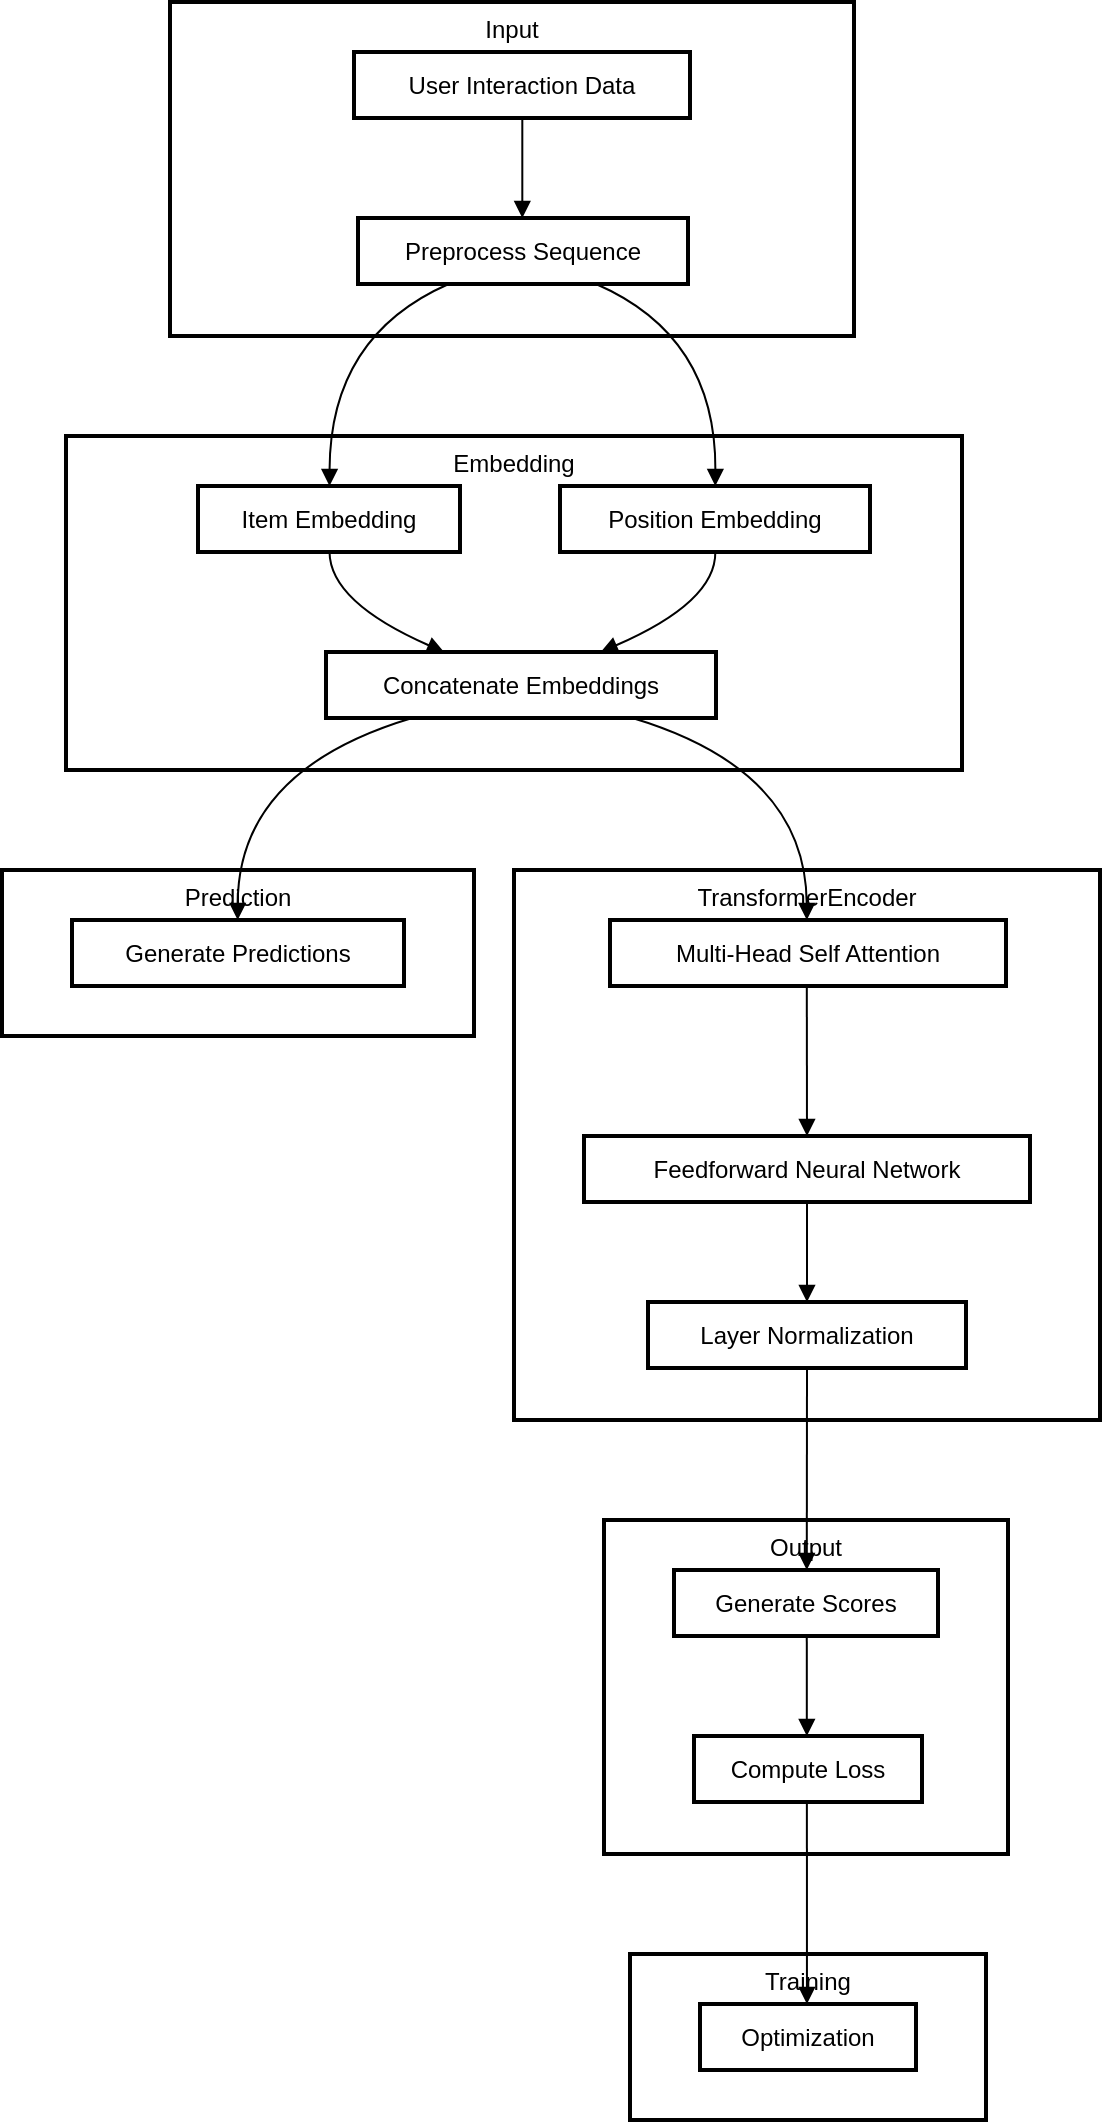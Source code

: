 <mxfile version="22.1.21" type="github">
  <diagram name="第 1 页" id="u-Xtk92zFgnUeWE1F7lc">
    <mxGraphModel dx="1050" dy="530" grid="1" gridSize="10" guides="1" tooltips="1" connect="1" arrows="1" fold="1" page="1" pageScale="1" pageWidth="826" pageHeight="1169" math="0" shadow="0">
      <root>
        <mxCell id="0" />
        <mxCell id="1" parent="0" />
        <mxCell id="9yjSx5g2hCQswpRjE6dP-1" value="Prediction" style="whiteSpace=wrap;strokeWidth=2;verticalAlign=top;" vertex="1" parent="1">
          <mxGeometry x="20" y="454" width="236" height="83" as="geometry" />
        </mxCell>
        <mxCell id="9yjSx5g2hCQswpRjE6dP-2" value="Generate Predictions" style="whiteSpace=wrap;strokeWidth=2;" vertex="1" parent="1">
          <mxGeometry x="55" y="479" width="166" height="33" as="geometry" />
        </mxCell>
        <mxCell id="9yjSx5g2hCQswpRjE6dP-3" value="Training" style="whiteSpace=wrap;strokeWidth=2;verticalAlign=top;" vertex="1" parent="1">
          <mxGeometry x="334" y="996" width="178" height="83" as="geometry" />
        </mxCell>
        <mxCell id="9yjSx5g2hCQswpRjE6dP-4" value="Optimization" style="whiteSpace=wrap;strokeWidth=2;" vertex="1" parent="1">
          <mxGeometry x="369" y="1021" width="108" height="33" as="geometry" />
        </mxCell>
        <mxCell id="9yjSx5g2hCQswpRjE6dP-5" value="Output" style="whiteSpace=wrap;strokeWidth=2;verticalAlign=top;" vertex="1" parent="1">
          <mxGeometry x="321" y="779" width="202" height="167" as="geometry" />
        </mxCell>
        <mxCell id="9yjSx5g2hCQswpRjE6dP-6" value="Generate Scores" style="whiteSpace=wrap;strokeWidth=2;" vertex="1" parent="1">
          <mxGeometry x="356" y="804" width="132" height="33" as="geometry" />
        </mxCell>
        <mxCell id="9yjSx5g2hCQswpRjE6dP-7" value="Compute Loss" style="whiteSpace=wrap;strokeWidth=2;" vertex="1" parent="1">
          <mxGeometry x="366" y="887" width="114" height="33" as="geometry" />
        </mxCell>
        <mxCell id="9yjSx5g2hCQswpRjE6dP-8" value="TransformerEncoder" style="whiteSpace=wrap;strokeWidth=2;verticalAlign=top;" vertex="1" parent="1">
          <mxGeometry x="276" y="454" width="293" height="275" as="geometry" />
        </mxCell>
        <mxCell id="9yjSx5g2hCQswpRjE6dP-9" value="Multi-Head Self Attention" style="whiteSpace=wrap;strokeWidth=2;" vertex="1" parent="1">
          <mxGeometry x="324" y="479" width="198" height="33" as="geometry" />
        </mxCell>
        <mxCell id="9yjSx5g2hCQswpRjE6dP-10" value="Feedforward Neural Network" style="whiteSpace=wrap;strokeWidth=2;" vertex="1" parent="1">
          <mxGeometry x="311" y="587" width="223" height="33" as="geometry" />
        </mxCell>
        <mxCell id="9yjSx5g2hCQswpRjE6dP-11" value="Layer Normalization" style="whiteSpace=wrap;strokeWidth=2;" vertex="1" parent="1">
          <mxGeometry x="343" y="670" width="159" height="33" as="geometry" />
        </mxCell>
        <mxCell id="9yjSx5g2hCQswpRjE6dP-12" value="Embedding" style="whiteSpace=wrap;strokeWidth=2;verticalAlign=top;" vertex="1" parent="1">
          <mxGeometry x="52" y="237" width="448" height="167" as="geometry" />
        </mxCell>
        <mxCell id="9yjSx5g2hCQswpRjE6dP-13" value="Item Embedding" style="whiteSpace=wrap;strokeWidth=2;" vertex="1" parent="1">
          <mxGeometry x="118" y="262" width="131" height="33" as="geometry" />
        </mxCell>
        <mxCell id="9yjSx5g2hCQswpRjE6dP-14" value="Position Embedding" style="whiteSpace=wrap;strokeWidth=2;" vertex="1" parent="1">
          <mxGeometry x="299" y="262" width="155" height="33" as="geometry" />
        </mxCell>
        <mxCell id="9yjSx5g2hCQswpRjE6dP-15" value="Concatenate Embeddings" style="whiteSpace=wrap;strokeWidth=2;" vertex="1" parent="1">
          <mxGeometry x="182" y="345" width="195" height="33" as="geometry" />
        </mxCell>
        <mxCell id="9yjSx5g2hCQswpRjE6dP-16" value="Input" style="whiteSpace=wrap;strokeWidth=2;verticalAlign=top;" vertex="1" parent="1">
          <mxGeometry x="104" y="20" width="342" height="167" as="geometry" />
        </mxCell>
        <mxCell id="9yjSx5g2hCQswpRjE6dP-17" value="User Interaction Data" style="whiteSpace=wrap;strokeWidth=2;" vertex="1" parent="1">
          <mxGeometry x="196" y="45" width="168" height="33" as="geometry" />
        </mxCell>
        <mxCell id="9yjSx5g2hCQswpRjE6dP-18" value="Preprocess Sequence" style="whiteSpace=wrap;strokeWidth=2;" vertex="1" parent="1">
          <mxGeometry x="198" y="128" width="165" height="33" as="geometry" />
        </mxCell>
        <mxCell id="9yjSx5g2hCQswpRjE6dP-19" value="" style="curved=1;startArrow=none;endArrow=block;exitX=0.501;exitY=1.012;entryX=0.498;entryY=0.012;rounded=0;" edge="1" parent="1" source="9yjSx5g2hCQswpRjE6dP-17" target="9yjSx5g2hCQswpRjE6dP-18">
          <mxGeometry relative="1" as="geometry">
            <Array as="points" />
          </mxGeometry>
        </mxCell>
        <mxCell id="9yjSx5g2hCQswpRjE6dP-20" value="" style="curved=1;startArrow=none;endArrow=block;exitX=0.264;exitY=1.024;entryX=0.502;entryY=-0.006;rounded=0;" edge="1" parent="1" source="9yjSx5g2hCQswpRjE6dP-18" target="9yjSx5g2hCQswpRjE6dP-13">
          <mxGeometry relative="1" as="geometry">
            <Array as="points">
              <mxPoint x="184" y="187" />
            </Array>
          </mxGeometry>
        </mxCell>
        <mxCell id="9yjSx5g2hCQswpRjE6dP-21" value="" style="curved=1;startArrow=none;endArrow=block;exitX=0.732;exitY=1.024;entryX=0.501;entryY=-0.006;rounded=0;" edge="1" parent="1" source="9yjSx5g2hCQswpRjE6dP-18" target="9yjSx5g2hCQswpRjE6dP-14">
          <mxGeometry relative="1" as="geometry">
            <Array as="points">
              <mxPoint x="377" y="187" />
            </Array>
          </mxGeometry>
        </mxCell>
        <mxCell id="9yjSx5g2hCQswpRjE6dP-22" value="" style="curved=1;startArrow=none;endArrow=block;exitX=0.502;exitY=1.006;entryX=0.305;entryY=0.006;rounded=0;" edge="1" parent="1" source="9yjSx5g2hCQswpRjE6dP-13" target="9yjSx5g2hCQswpRjE6dP-15">
          <mxGeometry relative="1" as="geometry">
            <Array as="points">
              <mxPoint x="184" y="320" />
            </Array>
          </mxGeometry>
        </mxCell>
        <mxCell id="9yjSx5g2hCQswpRjE6dP-23" value="" style="curved=1;startArrow=none;endArrow=block;exitX=0.501;exitY=1.006;entryX=0.702;entryY=0.006;rounded=0;" edge="1" parent="1" source="9yjSx5g2hCQswpRjE6dP-14" target="9yjSx5g2hCQswpRjE6dP-15">
          <mxGeometry relative="1" as="geometry">
            <Array as="points">
              <mxPoint x="377" y="320" />
            </Array>
          </mxGeometry>
        </mxCell>
        <mxCell id="9yjSx5g2hCQswpRjE6dP-24" value="" style="curved=1;startArrow=none;endArrow=block;exitX=0.796;exitY=1.018;entryX=0.497;entryY=-0.012;rounded=0;" edge="1" parent="1" source="9yjSx5g2hCQswpRjE6dP-15" target="9yjSx5g2hCQswpRjE6dP-9">
          <mxGeometry relative="1" as="geometry">
            <Array as="points">
              <mxPoint x="422" y="404" />
            </Array>
          </mxGeometry>
        </mxCell>
        <mxCell id="9yjSx5g2hCQswpRjE6dP-25" value="" style="curved=1;startArrow=none;endArrow=block;exitX=0.497;exitY=1.0;entryX=0.5;entryY=2.312e-7;rounded=0;" edge="1" parent="1" source="9yjSx5g2hCQswpRjE6dP-9" target="9yjSx5g2hCQswpRjE6dP-10">
          <mxGeometry relative="1" as="geometry">
            <Array as="points" />
          </mxGeometry>
        </mxCell>
        <mxCell id="9yjSx5g2hCQswpRjE6dP-26" value="" style="curved=1;startArrow=none;endArrow=block;exitX=0.5;exitY=1.012;entryX=0.5;entryY=0.012;rounded=0;" edge="1" parent="1" source="9yjSx5g2hCQswpRjE6dP-10" target="9yjSx5g2hCQswpRjE6dP-11">
          <mxGeometry relative="1" as="geometry">
            <Array as="points" />
          </mxGeometry>
        </mxCell>
        <mxCell id="9yjSx5g2hCQswpRjE6dP-27" value="" style="curved=1;startArrow=none;endArrow=block;exitX=0.5;exitY=1.024;entryX=0.503;entryY=-0.006;rounded=0;" edge="1" parent="1" source="9yjSx5g2hCQswpRjE6dP-11" target="9yjSx5g2hCQswpRjE6dP-6">
          <mxGeometry relative="1" as="geometry">
            <Array as="points" />
          </mxGeometry>
        </mxCell>
        <mxCell id="9yjSx5g2hCQswpRjE6dP-28" value="" style="curved=1;startArrow=none;endArrow=block;exitX=0.503;exitY=1.006;entryX=0.495;entryY=0.006;rounded=0;" edge="1" parent="1" source="9yjSx5g2hCQswpRjE6dP-6" target="9yjSx5g2hCQswpRjE6dP-7">
          <mxGeometry relative="1" as="geometry">
            <Array as="points" />
          </mxGeometry>
        </mxCell>
        <mxCell id="9yjSx5g2hCQswpRjE6dP-29" value="" style="curved=1;startArrow=none;endArrow=block;exitX=0.495;exitY=1.018;entryX=0.495;entryY=-0.012;rounded=0;" edge="1" parent="1" source="9yjSx5g2hCQswpRjE6dP-7" target="9yjSx5g2hCQswpRjE6dP-4">
          <mxGeometry relative="1" as="geometry">
            <Array as="points" />
          </mxGeometry>
        </mxCell>
        <mxCell id="9yjSx5g2hCQswpRjE6dP-30" value="" style="curved=1;startArrow=none;endArrow=block;exitX=0.211;exitY=1.018;entryX=0.499;entryY=-0.012;rounded=0;" edge="1" parent="1" source="9yjSx5g2hCQswpRjE6dP-15" target="9yjSx5g2hCQswpRjE6dP-2">
          <mxGeometry relative="1" as="geometry">
            <Array as="points">
              <mxPoint x="138" y="404" />
            </Array>
          </mxGeometry>
        </mxCell>
      </root>
    </mxGraphModel>
  </diagram>
</mxfile>
